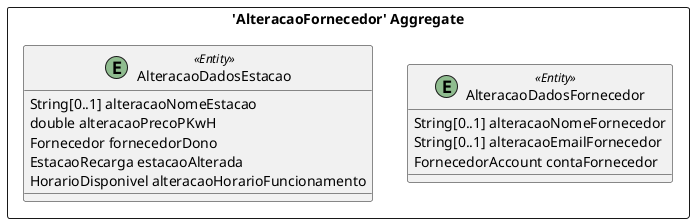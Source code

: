 @startuml

skinparam componentStyle uml2

package "'AlteracaoFornecedor' Aggregate" <<Rectangle>> {
	class AlteracaoDadosFornecedor <<(E,DarkSeaGreen) Entity>> {
		String[0..1] alteracaoNomeFornecedor
		String[0..1] alteracaoEmailFornecedor
		FornecedorAccount contaFornecedor
	}
	class AlteracaoDadosEstacao <<(E,DarkSeaGreen) Entity>> {
		String[0..1] alteracaoNomeEstacao
		double alteracaoPrecoPKwH
		Fornecedor fornecedorDono
		EstacaoRecarga estacaoAlterada
		HorarioDisponivel alteracaoHorarioFuncionamento
	}
}


@enduml
